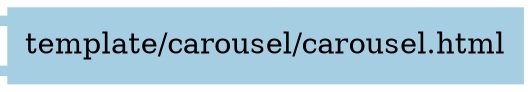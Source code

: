 digraph dependencies {
  node[shape="component",style="filled",colorscheme=paired12]


    node[shape="component"]
    "template/carousel/carousel.html"[label="template/carousel/carousel.html", color=1]

    


    node[shape="ellipse"]
    


    

    

    

    node[shape="cds"]
    

    









    node[shape="ellipse",style="filled", color=9]
    

    


    

    

    

    


}
